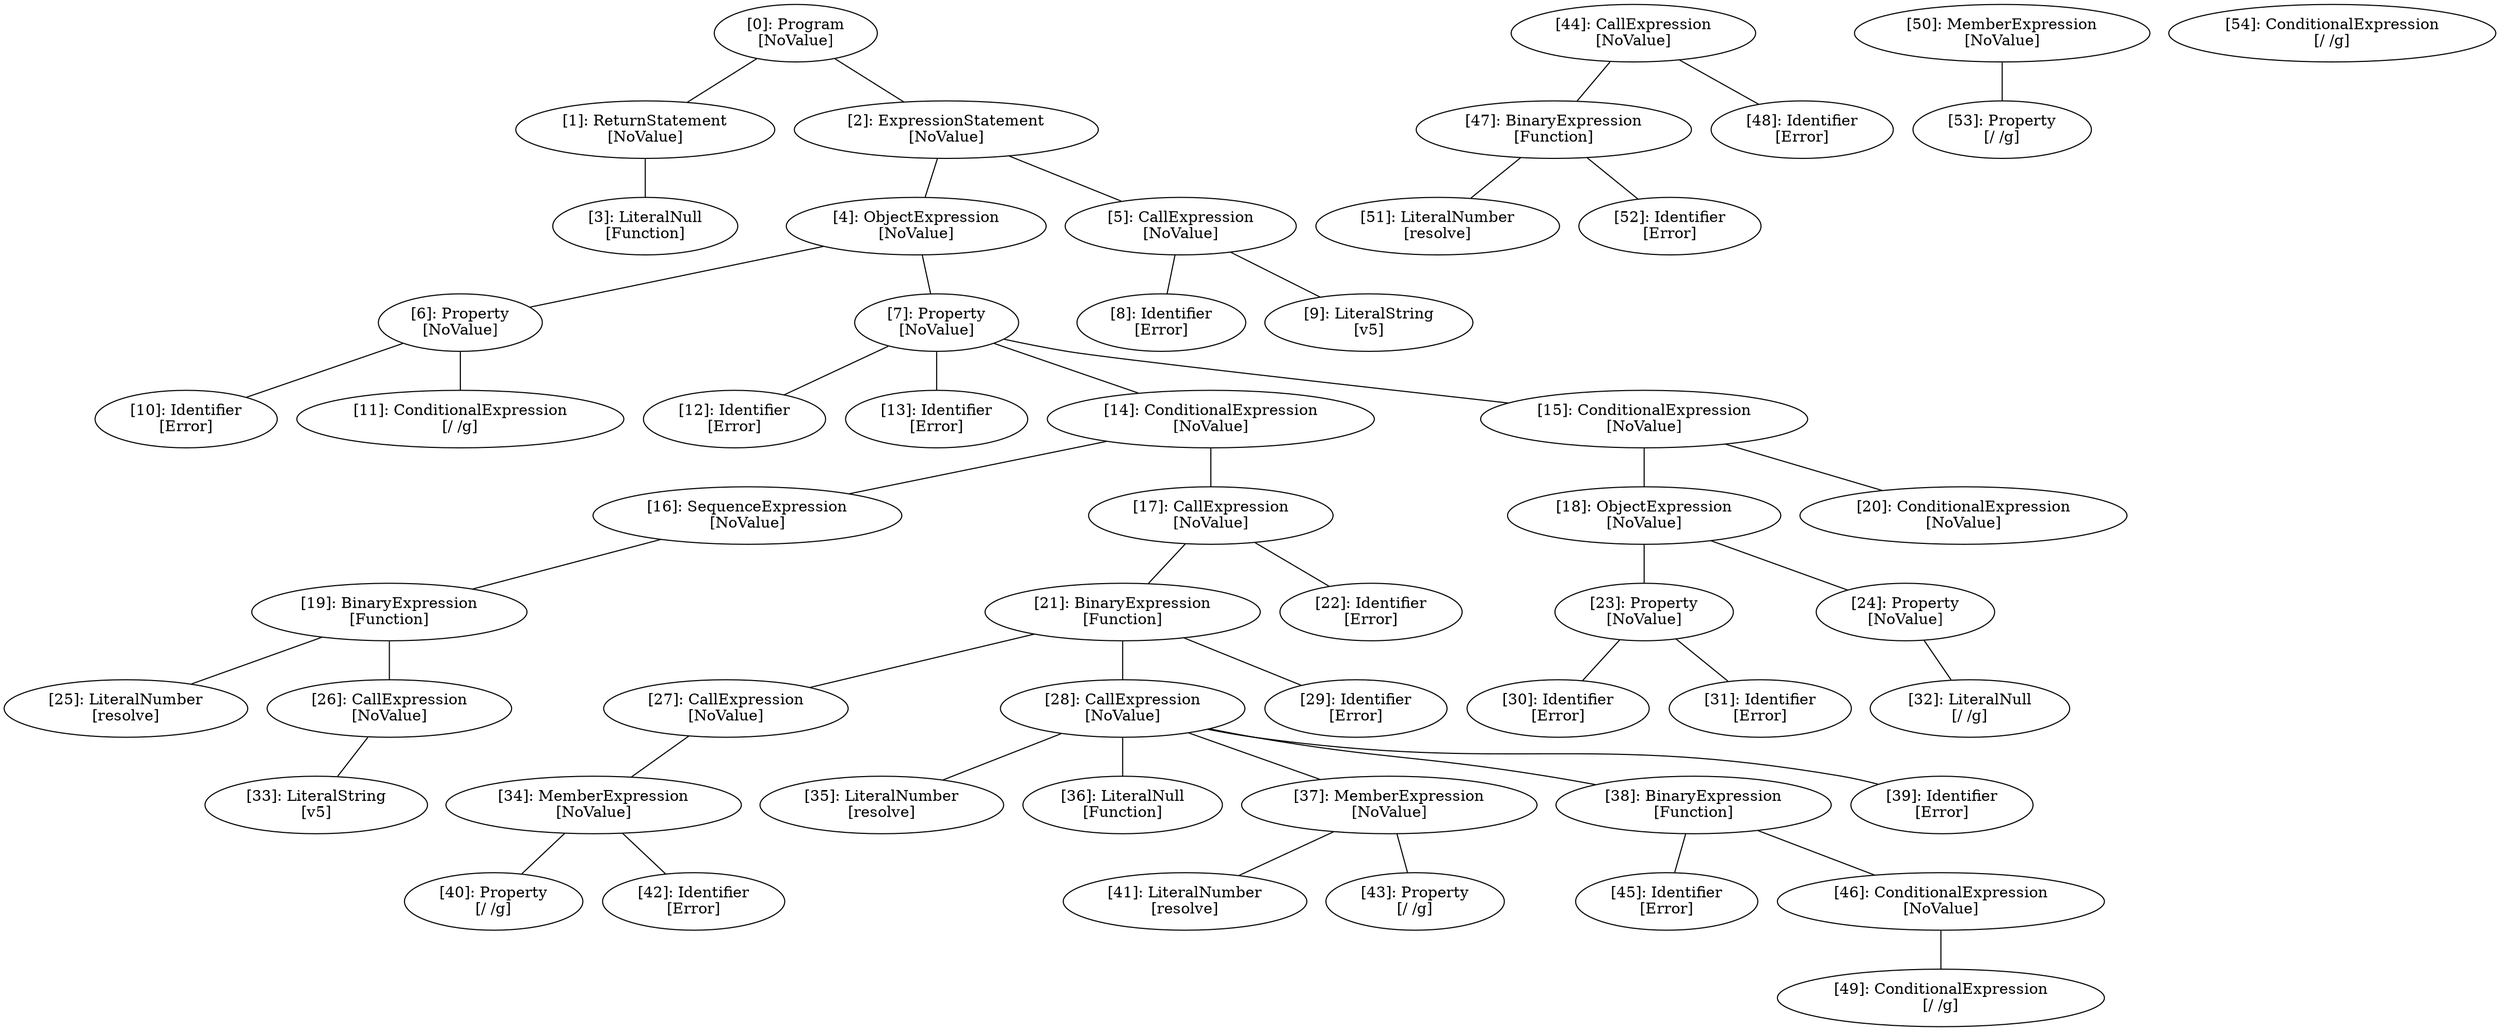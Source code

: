 // Result
graph {
	0 [label="[0]: Program
[NoValue]"]
	1 [label="[1]: ReturnStatement
[NoValue]"]
	2 [label="[2]: ExpressionStatement
[NoValue]"]
	3 [label="[3]: LiteralNull
[Function]"]
	4 [label="[4]: ObjectExpression
[NoValue]"]
	5 [label="[5]: CallExpression
[NoValue]"]
	6 [label="[6]: Property
[NoValue]"]
	7 [label="[7]: Property
[NoValue]"]
	8 [label="[8]: Identifier
[Error]"]
	9 [label="[9]: LiteralString
[v5]"]
	10 [label="[10]: Identifier
[Error]"]
	11 [label="[11]: ConditionalExpression
[/ /g]"]
	12 [label="[12]: Identifier
[Error]"]
	13 [label="[13]: Identifier
[Error]"]
	14 [label="[14]: ConditionalExpression
[NoValue]"]
	15 [label="[15]: ConditionalExpression
[NoValue]"]
	16 [label="[16]: SequenceExpression
[NoValue]"]
	17 [label="[17]: CallExpression
[NoValue]"]
	18 [label="[18]: ObjectExpression
[NoValue]"]
	19 [label="[19]: BinaryExpression
[Function]"]
	20 [label="[20]: ConditionalExpression
[NoValue]"]
	21 [label="[21]: BinaryExpression
[Function]"]
	22 [label="[22]: Identifier
[Error]"]
	23 [label="[23]: Property
[NoValue]"]
	24 [label="[24]: Property
[NoValue]"]
	25 [label="[25]: LiteralNumber
[resolve]"]
	26 [label="[26]: CallExpression
[NoValue]"]
	27 [label="[27]: CallExpression
[NoValue]"]
	28 [label="[28]: CallExpression
[NoValue]"]
	29 [label="[29]: Identifier
[Error]"]
	30 [label="[30]: Identifier
[Error]"]
	31 [label="[31]: Identifier
[Error]"]
	32 [label="[32]: LiteralNull
[/ /g]"]
	33 [label="[33]: LiteralString
[v5]"]
	34 [label="[34]: MemberExpression
[NoValue]"]
	35 [label="[35]: LiteralNumber
[resolve]"]
	36 [label="[36]: LiteralNull
[Function]"]
	37 [label="[37]: MemberExpression
[NoValue]"]
	38 [label="[38]: BinaryExpression
[Function]"]
	39 [label="[39]: Identifier
[Error]"]
	40 [label="[40]: Property
[/ /g]"]
	41 [label="[41]: LiteralNumber
[resolve]"]
	42 [label="[42]: Identifier
[Error]"]
	43 [label="[43]: Property
[/ /g]"]
	44 [label="[44]: CallExpression
[NoValue]"]
	45 [label="[45]: Identifier
[Error]"]
	46 [label="[46]: ConditionalExpression
[NoValue]"]
	47 [label="[47]: BinaryExpression
[Function]"]
	48 [label="[48]: Identifier
[Error]"]
	49 [label="[49]: ConditionalExpression
[/ /g]"]
	50 [label="[50]: MemberExpression
[NoValue]"]
	51 [label="[51]: LiteralNumber
[resolve]"]
	52 [label="[52]: Identifier
[Error]"]
	53 [label="[53]: Property
[/ /g]"]
	54 [label="[54]: ConditionalExpression
[/ /g]"]
	0 -- 1
	0 -- 2
	1 -- 3
	2 -- 4
	2 -- 5
	4 -- 6
	4 -- 7
	5 -- 8
	5 -- 9
	6 -- 10
	6 -- 11
	7 -- 12
	7 -- 13
	7 -- 14
	7 -- 15
	14 -- 16
	14 -- 17
	15 -- 18
	15 -- 20
	16 -- 19
	17 -- 21
	17 -- 22
	18 -- 23
	18 -- 24
	19 -- 25
	19 -- 26
	21 -- 27
	21 -- 28
	21 -- 29
	23 -- 30
	23 -- 31
	24 -- 32
	26 -- 33
	27 -- 34
	28 -- 35
	28 -- 36
	28 -- 37
	28 -- 38
	28 -- 39
	34 -- 40
	34 -- 42
	37 -- 41
	37 -- 43
	38 -- 45
	38 -- 46
	44 -- 47
	44 -- 48
	46 -- 49
	47 -- 51
	47 -- 52
	50 -- 53
}
